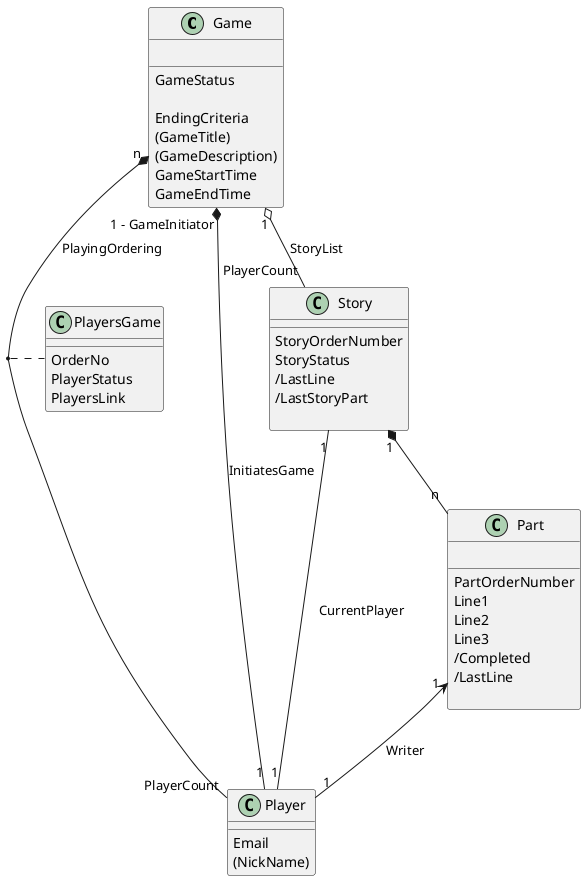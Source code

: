 @startuml


class Game {

__
GameStatus

EndingCriteria
(GameTitle)
(GameDescription)
GameStartTime
GameEndTime
 }

Game "n" *-- "PlayerCount" Player : PlayingOrdering
(Game, Player) .. PlayersGame


class PlayersGame {
__
OrderNo
PlayerStatus
PlayersLink
}

Game "1 - GameInitiator" *-- "1" Player: InitiatesGame

Game "1" o-- "PlayerCount" Story: StoryList

class Player {
__
Email
(NickName)
}


class Story {
___
StoryOrderNumber
StoryStatus
/LastLine
/LastStoryPart

}

Story "1"--"1" Player: CurrentPlayer


Story "1" *-- "n" Part
class Part {

__
PartOrderNumber
Line1
Line2
Line3
/Completed
/LastLine

}

Part "1" <-- "1" Player : Writer
@enduml

